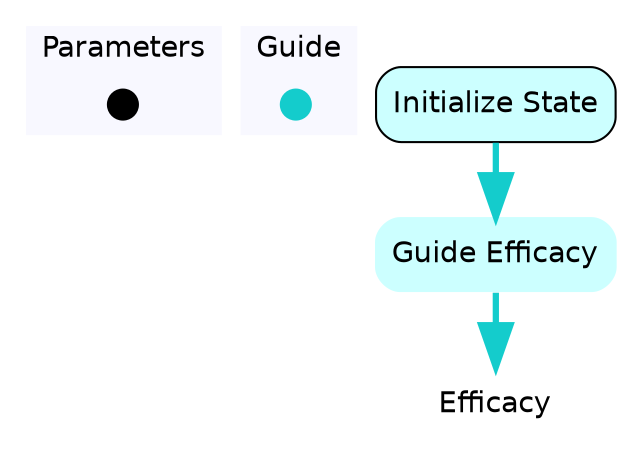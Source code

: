 digraph initializeState {

	subgraph clustercontextKey {
		fontname=Helvetica;
		label="Parameters";
		style="filled";
		fillcolor=ghostwhite;
		color=white;
		labeljust=l;
		contextOverview [style=filled,shape=point,fixedsize=true,width=.2,height=.2,fontcolor=white,color="black",label=""];
	}
	subgraph clusterguideKey {
		fontname=Helvetica;
		nodesep=0.1;
		style="filled";
		fillcolor=ghostwhite;
		label="Guide";
		color=white;
		labeljust=l;
		initializeStateOverview [fontname=Helvetica,style=filled,shape=point,fixedsize=true,width=.2,height=.2,fontcolor=white,color="0.5, 0.9 , 0.8",label="",URL="guide__Overview.svg"];

	}
		guideefficacy [shape=none,fontsize=14,style="filled",fontname=Helvetica,color=none,fillcolor=white,label="Efficacy"];

//subgraph clusterinitializeState {
	//style=filled;
	//color=white;
	//fillcolor="0.0, 0.0, 0.98";
		initializeState [shape=box,style="rounded,filled",fontname=Helvetica,color=black,fillcolor="0.5, 0.2, 1.0",label="Initialize State",URL="guide_initializeState.svg"];
	initializeState ->  guideEfficacy [color="0.5, 0.9 , 0.8",penwidth=3.0,arrowsize=2.0];
		guideEfficacy [shape=none,style="rounded,filled",fontname=Helvetica,color="0.5, 0.2, 1.0",label="Guide Efficacy"];
			guideEfficacy ->  guideefficacy [color="0.5, 0.9 , 0.8",penwidth=3.0,arrowsize=2.0];
//}
}
